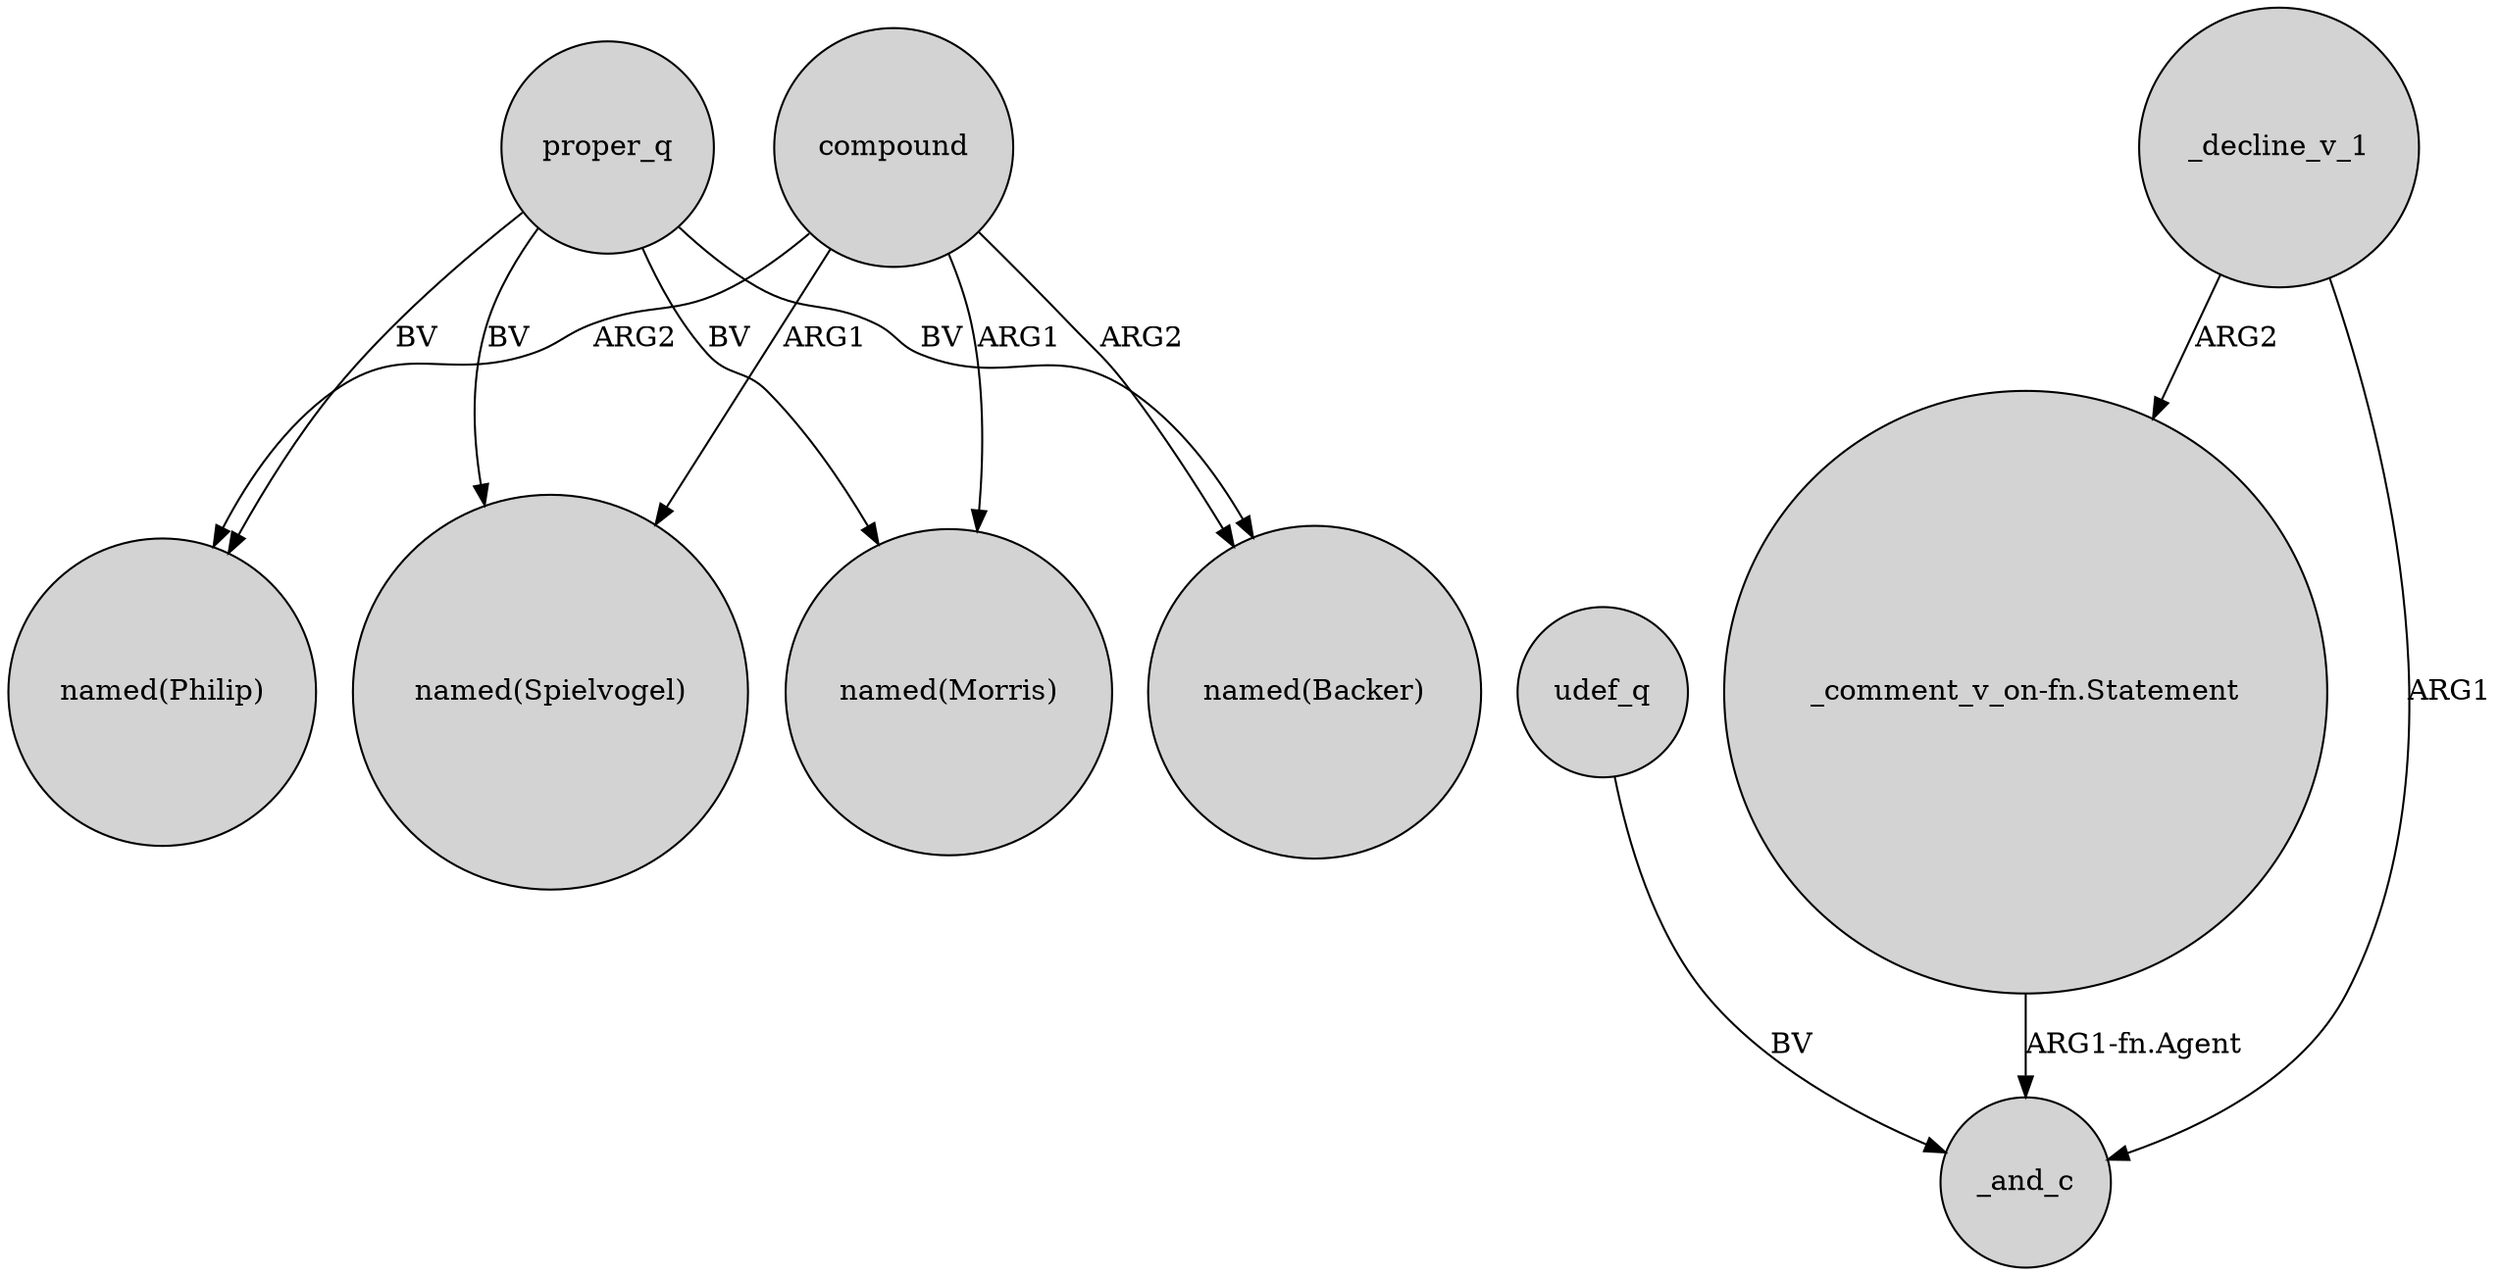 digraph {
	node [shape=circle style=filled]
	proper_q -> "named(Morris)" [label=BV]
	compound -> "named(Spielvogel)" [label=ARG1]
	"_comment_v_on-fn.Statement" -> _and_c [label="ARG1-fn.Agent"]
	compound -> "named(Philip)" [label=ARG2]
	proper_q -> "named(Philip)" [label=BV]
	proper_q -> "named(Backer)" [label=BV]
	udef_q -> _and_c [label=BV]
	_decline_v_1 -> _and_c [label=ARG1]
	compound -> "named(Morris)" [label=ARG1]
	proper_q -> "named(Spielvogel)" [label=BV]
	_decline_v_1 -> "_comment_v_on-fn.Statement" [label=ARG2]
	compound -> "named(Backer)" [label=ARG2]
}
